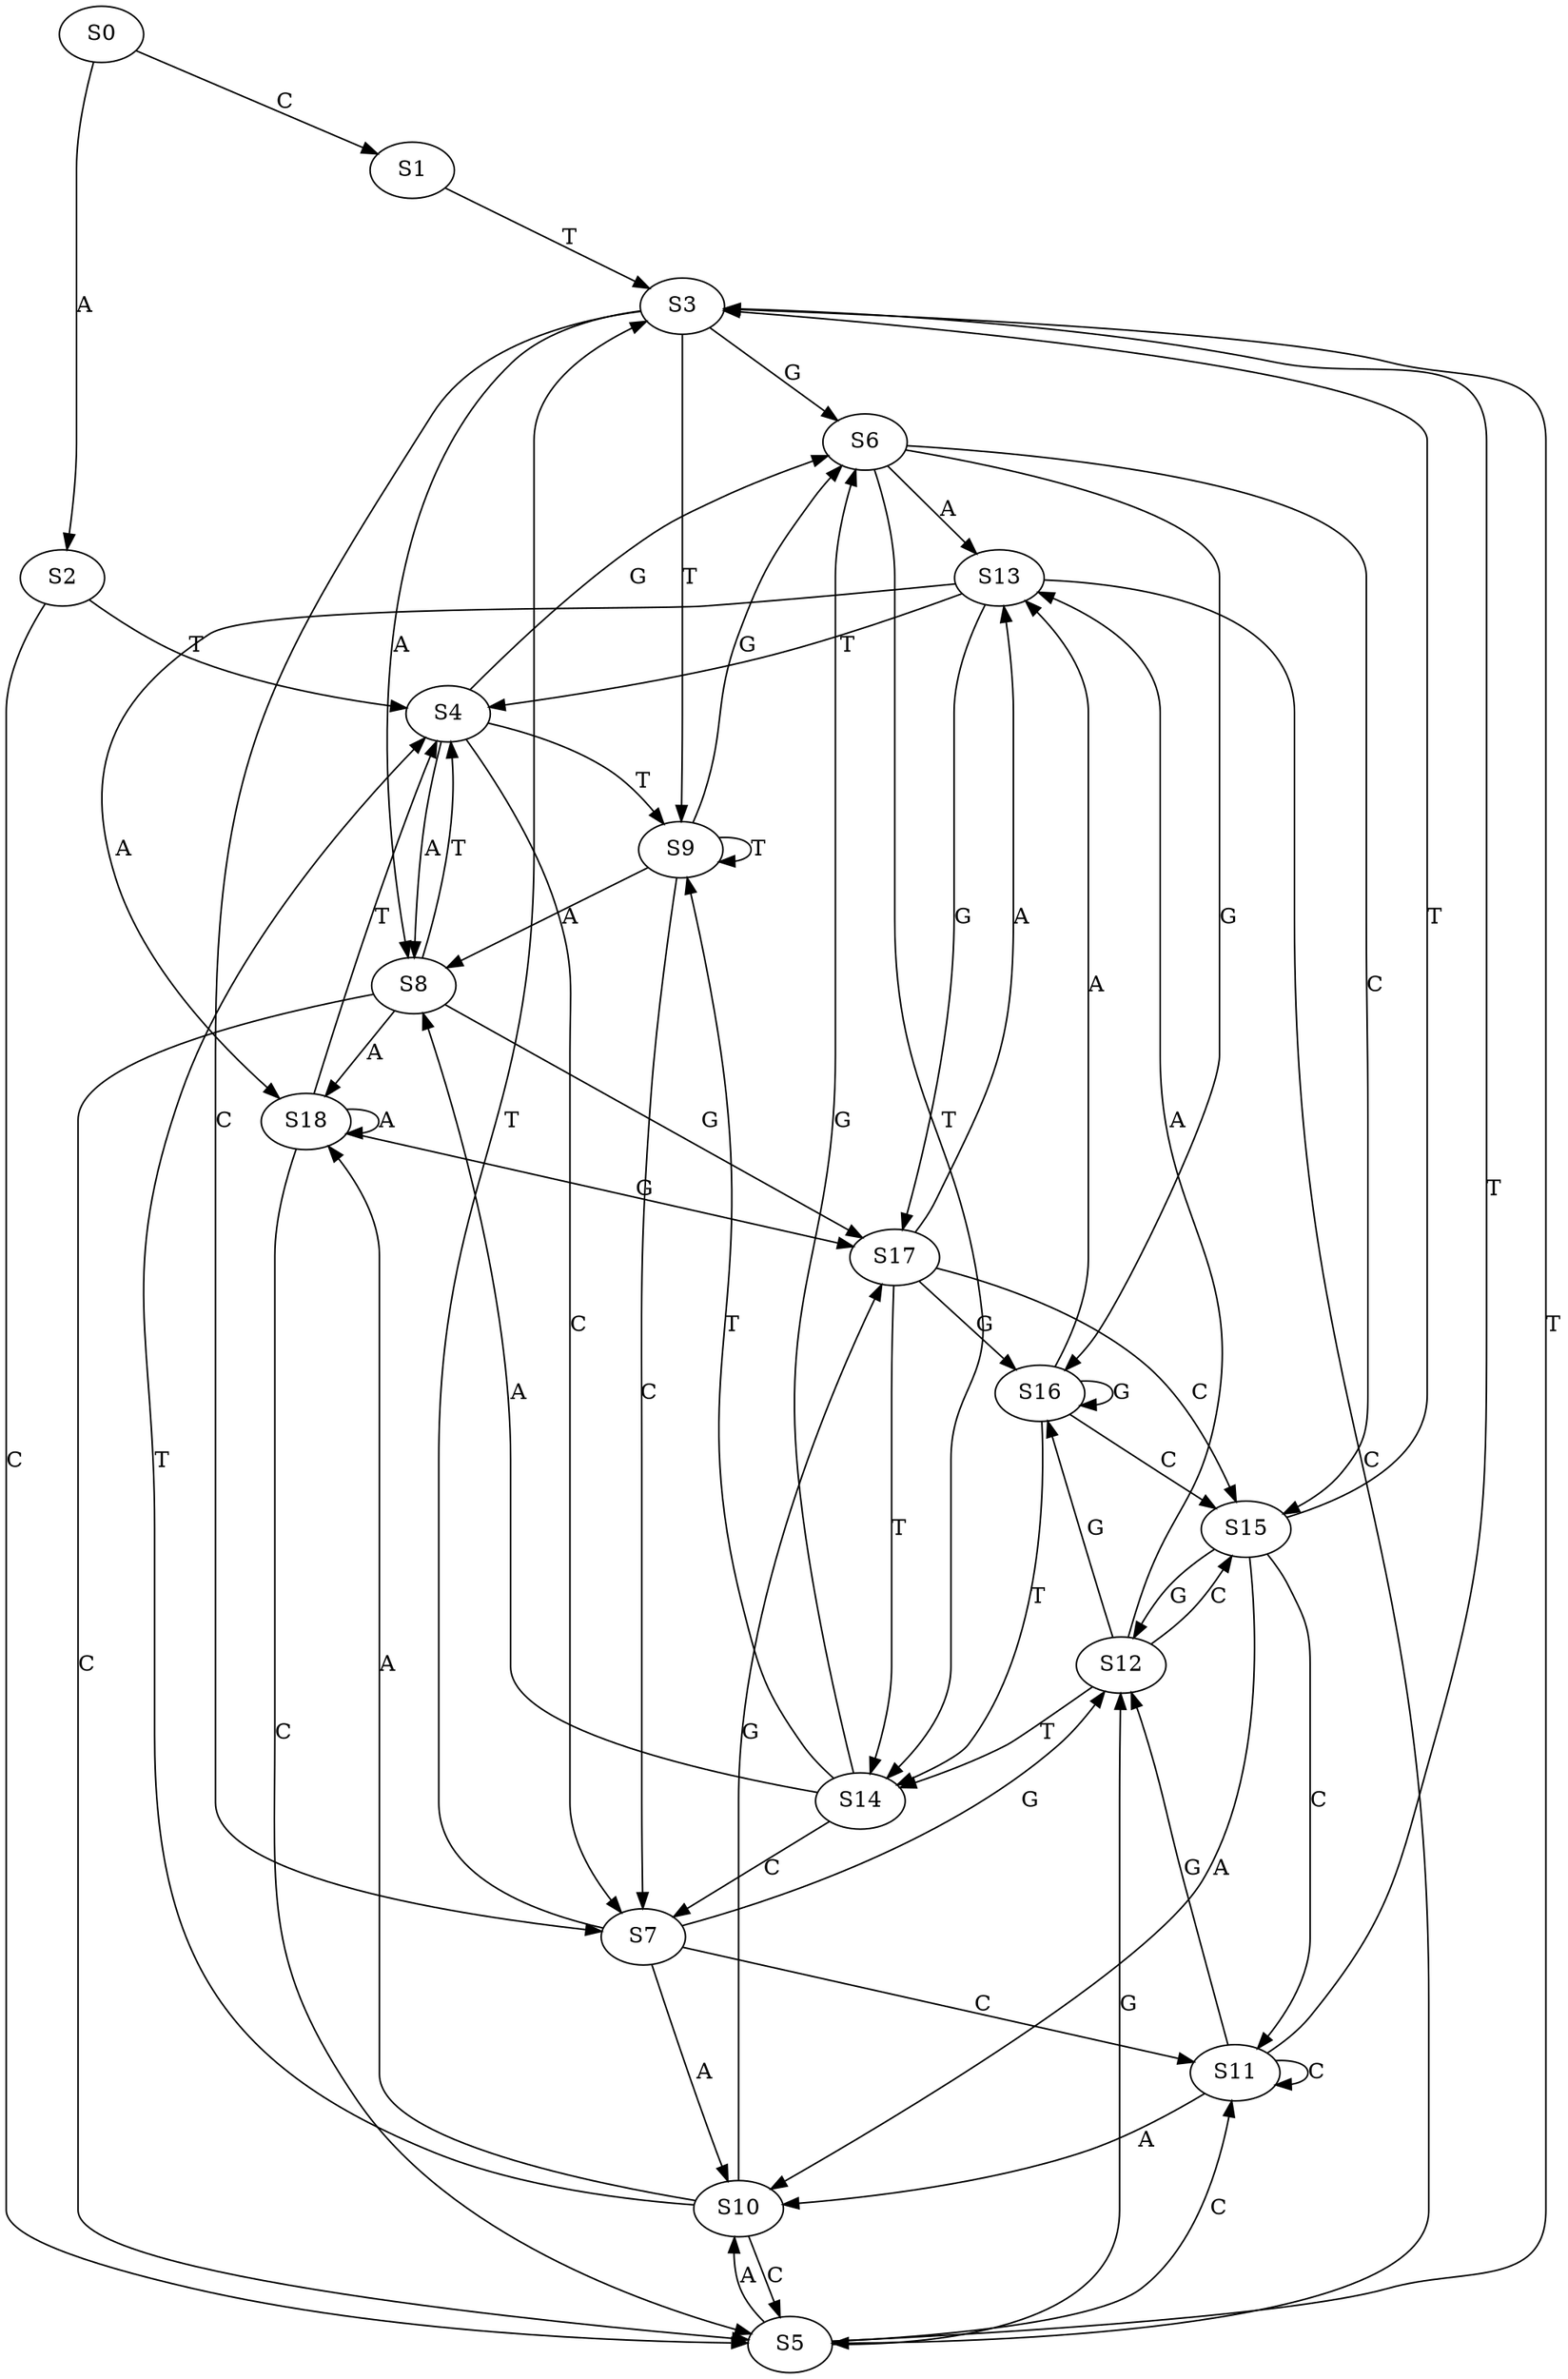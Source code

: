 strict digraph  {
	S0 -> S1 [ label = C ];
	S0 -> S2 [ label = A ];
	S1 -> S3 [ label = T ];
	S2 -> S4 [ label = T ];
	S2 -> S5 [ label = C ];
	S3 -> S6 [ label = G ];
	S3 -> S7 [ label = C ];
	S3 -> S8 [ label = A ];
	S3 -> S9 [ label = T ];
	S4 -> S8 [ label = A ];
	S4 -> S7 [ label = C ];
	S4 -> S9 [ label = T ];
	S4 -> S6 [ label = G ];
	S5 -> S10 [ label = A ];
	S5 -> S3 [ label = T ];
	S5 -> S11 [ label = C ];
	S5 -> S12 [ label = G ];
	S6 -> S13 [ label = A ];
	S6 -> S14 [ label = T ];
	S6 -> S15 [ label = C ];
	S6 -> S16 [ label = G ];
	S7 -> S3 [ label = T ];
	S7 -> S12 [ label = G ];
	S7 -> S11 [ label = C ];
	S7 -> S10 [ label = A ];
	S8 -> S17 [ label = G ];
	S8 -> S4 [ label = T ];
	S8 -> S18 [ label = A ];
	S8 -> S5 [ label = C ];
	S9 -> S7 [ label = C ];
	S9 -> S6 [ label = G ];
	S9 -> S9 [ label = T ];
	S9 -> S8 [ label = A ];
	S10 -> S17 [ label = G ];
	S10 -> S4 [ label = T ];
	S10 -> S5 [ label = C ];
	S10 -> S18 [ label = A ];
	S11 -> S12 [ label = G ];
	S11 -> S11 [ label = C ];
	S11 -> S10 [ label = A ];
	S11 -> S3 [ label = T ];
	S12 -> S16 [ label = G ];
	S12 -> S14 [ label = T ];
	S12 -> S13 [ label = A ];
	S12 -> S15 [ label = C ];
	S13 -> S17 [ label = G ];
	S13 -> S18 [ label = A ];
	S13 -> S5 [ label = C ];
	S13 -> S4 [ label = T ];
	S14 -> S8 [ label = A ];
	S14 -> S7 [ label = C ];
	S14 -> S6 [ label = G ];
	S14 -> S9 [ label = T ];
	S15 -> S11 [ label = C ];
	S15 -> S3 [ label = T ];
	S15 -> S12 [ label = G ];
	S15 -> S10 [ label = A ];
	S16 -> S13 [ label = A ];
	S16 -> S14 [ label = T ];
	S16 -> S16 [ label = G ];
	S16 -> S15 [ label = C ];
	S17 -> S14 [ label = T ];
	S17 -> S16 [ label = G ];
	S17 -> S13 [ label = A ];
	S17 -> S15 [ label = C ];
	S18 -> S4 [ label = T ];
	S18 -> S5 [ label = C ];
	S18 -> S17 [ label = G ];
	S18 -> S18 [ label = A ];
}
